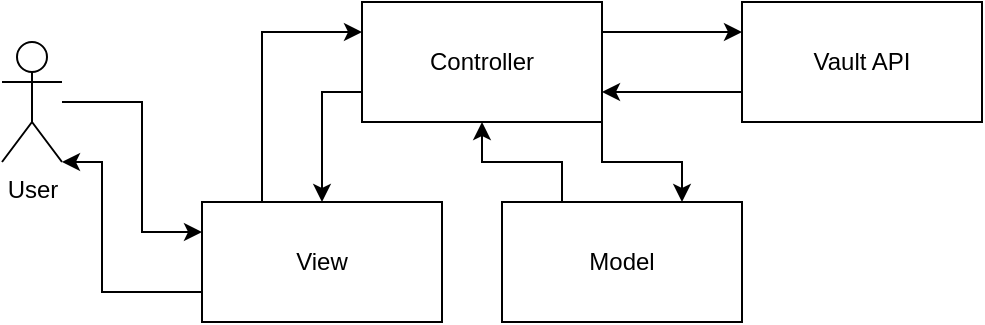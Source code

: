 <mxfile version="24.2.5" type="device">
  <diagram name="Page-1" id="lHs7m4a3yzea5VdDa6BO">
    <mxGraphModel dx="843" dy="686" grid="1" gridSize="10" guides="1" tooltips="1" connect="1" arrows="1" fold="1" page="1" pageScale="1" pageWidth="850" pageHeight="1100" math="0" shadow="0">
      <root>
        <mxCell id="0" />
        <mxCell id="1" parent="0" />
        <mxCell id="BakLlUpYv1k-3jA4hOwA-9" style="edgeStyle=orthogonalEdgeStyle;rounded=0;orthogonalLoop=1;jettySize=auto;html=1;entryX=0;entryY=0.25;entryDx=0;entryDy=0;" edge="1" parent="1" source="BakLlUpYv1k-3jA4hOwA-1" target="BakLlUpYv1k-3jA4hOwA-5">
          <mxGeometry relative="1" as="geometry">
            <Array as="points">
              <mxPoint x="210" y="210" />
              <mxPoint x="210" y="275" />
            </Array>
          </mxGeometry>
        </mxCell>
        <mxCell id="BakLlUpYv1k-3jA4hOwA-1" value="User" style="shape=umlActor;verticalLabelPosition=bottom;verticalAlign=top;html=1;outlineConnect=0;" vertex="1" parent="1">
          <mxGeometry x="140" y="180" width="30" height="60" as="geometry" />
        </mxCell>
        <mxCell id="BakLlUpYv1k-3jA4hOwA-11" style="edgeStyle=orthogonalEdgeStyle;rounded=0;orthogonalLoop=1;jettySize=auto;html=1;exitX=0.25;exitY=0;exitDx=0;exitDy=0;entryX=0;entryY=0.25;entryDx=0;entryDy=0;" edge="1" parent="1" source="BakLlUpYv1k-3jA4hOwA-5" target="BakLlUpYv1k-3jA4hOwA-6">
          <mxGeometry relative="1" as="geometry" />
        </mxCell>
        <mxCell id="BakLlUpYv1k-3jA4hOwA-5" value="View" style="rounded=0;whiteSpace=wrap;html=1;" vertex="1" parent="1">
          <mxGeometry x="240" y="260" width="120" height="60" as="geometry" />
        </mxCell>
        <mxCell id="BakLlUpYv1k-3jA4hOwA-12" style="edgeStyle=orthogonalEdgeStyle;rounded=0;orthogonalLoop=1;jettySize=auto;html=1;exitX=0;exitY=0.75;exitDx=0;exitDy=0;entryX=0.5;entryY=0;entryDx=0;entryDy=0;" edge="1" parent="1" source="BakLlUpYv1k-3jA4hOwA-6" target="BakLlUpYv1k-3jA4hOwA-5">
          <mxGeometry relative="1" as="geometry" />
        </mxCell>
        <mxCell id="BakLlUpYv1k-3jA4hOwA-13" style="edgeStyle=orthogonalEdgeStyle;rounded=0;orthogonalLoop=1;jettySize=auto;html=1;exitX=1;exitY=0.25;exitDx=0;exitDy=0;entryX=0;entryY=0.25;entryDx=0;entryDy=0;" edge="1" parent="1" source="BakLlUpYv1k-3jA4hOwA-6" target="BakLlUpYv1k-3jA4hOwA-8">
          <mxGeometry relative="1" as="geometry" />
        </mxCell>
        <mxCell id="BakLlUpYv1k-3jA4hOwA-15" style="edgeStyle=orthogonalEdgeStyle;rounded=0;orthogonalLoop=1;jettySize=auto;html=1;exitX=1;exitY=1;exitDx=0;exitDy=0;entryX=0.75;entryY=0;entryDx=0;entryDy=0;" edge="1" parent="1" source="BakLlUpYv1k-3jA4hOwA-6" target="BakLlUpYv1k-3jA4hOwA-7">
          <mxGeometry relative="1" as="geometry" />
        </mxCell>
        <mxCell id="BakLlUpYv1k-3jA4hOwA-6" value="Controller" style="rounded=0;whiteSpace=wrap;html=1;" vertex="1" parent="1">
          <mxGeometry x="320" y="160" width="120" height="60" as="geometry" />
        </mxCell>
        <mxCell id="BakLlUpYv1k-3jA4hOwA-16" style="edgeStyle=orthogonalEdgeStyle;rounded=0;orthogonalLoop=1;jettySize=auto;html=1;exitX=0.25;exitY=0;exitDx=0;exitDy=0;entryX=0.5;entryY=1;entryDx=0;entryDy=0;" edge="1" parent="1" source="BakLlUpYv1k-3jA4hOwA-7" target="BakLlUpYv1k-3jA4hOwA-6">
          <mxGeometry relative="1" as="geometry" />
        </mxCell>
        <mxCell id="BakLlUpYv1k-3jA4hOwA-7" value="Model" style="rounded=0;whiteSpace=wrap;html=1;" vertex="1" parent="1">
          <mxGeometry x="390" y="260" width="120" height="60" as="geometry" />
        </mxCell>
        <mxCell id="BakLlUpYv1k-3jA4hOwA-14" style="edgeStyle=orthogonalEdgeStyle;rounded=0;orthogonalLoop=1;jettySize=auto;html=1;exitX=0;exitY=0.75;exitDx=0;exitDy=0;entryX=1;entryY=0.75;entryDx=0;entryDy=0;" edge="1" parent="1" source="BakLlUpYv1k-3jA4hOwA-8" target="BakLlUpYv1k-3jA4hOwA-6">
          <mxGeometry relative="1" as="geometry" />
        </mxCell>
        <mxCell id="BakLlUpYv1k-3jA4hOwA-8" value="Vault API" style="rounded=0;whiteSpace=wrap;html=1;" vertex="1" parent="1">
          <mxGeometry x="510" y="160" width="120" height="60" as="geometry" />
        </mxCell>
        <mxCell id="BakLlUpYv1k-3jA4hOwA-10" style="edgeStyle=orthogonalEdgeStyle;rounded=0;orthogonalLoop=1;jettySize=auto;html=1;exitX=0;exitY=0.75;exitDx=0;exitDy=0;" edge="1" parent="1" source="BakLlUpYv1k-3jA4hOwA-5" target="BakLlUpYv1k-3jA4hOwA-1">
          <mxGeometry relative="1" as="geometry">
            <mxPoint x="150" y="260" as="targetPoint" />
            <Array as="points">
              <mxPoint x="190" y="305" />
              <mxPoint x="190" y="240" />
            </Array>
          </mxGeometry>
        </mxCell>
      </root>
    </mxGraphModel>
  </diagram>
</mxfile>
